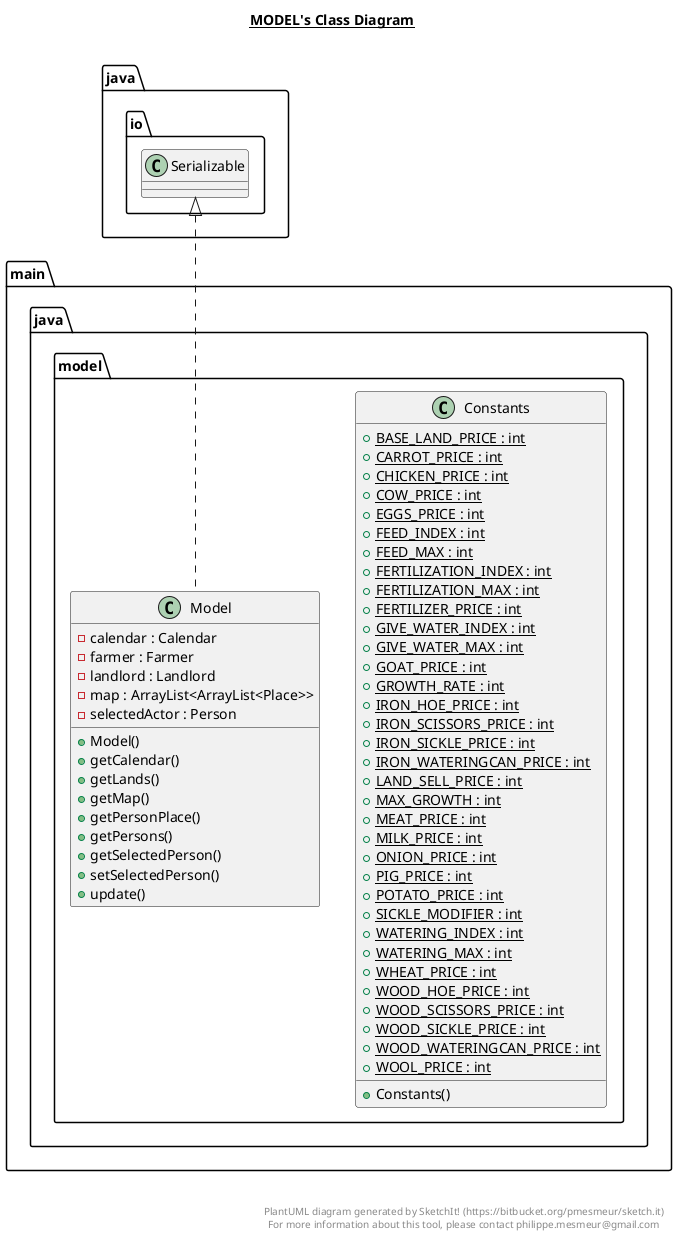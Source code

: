 @startuml

title __MODEL's Class Diagram__\n

  namespace main.java.model {
    class main.java.model.Constants {
        {static} + BASE_LAND_PRICE : int
        {static} + CARROT_PRICE : int
        {static} + CHICKEN_PRICE : int
        {static} + COW_PRICE : int
        {static} + EGGS_PRICE : int
        {static} + FEED_INDEX : int
        {static} + FEED_MAX : int
        {static} + FERTILIZATION_INDEX : int
        {static} + FERTILIZATION_MAX : int
        {static} + FERTILIZER_PRICE : int
        {static} + GIVE_WATER_INDEX : int
        {static} + GIVE_WATER_MAX : int
        {static} + GOAT_PRICE : int
        {static} + GROWTH_RATE : int
        {static} + IRON_HOE_PRICE : int
        {static} + IRON_SCISSORS_PRICE : int
        {static} + IRON_SICKLE_PRICE : int
        {static} + IRON_WATERINGCAN_PRICE : int
        {static} + LAND_SELL_PRICE : int
        {static} + MAX_GROWTH : int
        {static} + MEAT_PRICE : int
        {static} + MILK_PRICE : int
        {static} + ONION_PRICE : int
        {static} + PIG_PRICE : int
        {static} + POTATO_PRICE : int
        {static} + SICKLE_MODIFIER : int
        {static} + WATERING_INDEX : int
        {static} + WATERING_MAX : int
        {static} + WHEAT_PRICE : int
        {static} + WOOD_HOE_PRICE : int
        {static} + WOOD_SCISSORS_PRICE : int
        {static} + WOOD_SICKLE_PRICE : int
        {static} + WOOD_WATERINGCAN_PRICE : int
        {static} + WOOL_PRICE : int
        + Constants()
    }
  }
  

  namespace main.java.model {
    class main.java.model.Model {
        - calendar : Calendar
        - farmer : Farmer
        - landlord : Landlord
        - map : ArrayList<ArrayList<Place>>
        - selectedActor : Person
        + Model()
        + getCalendar()
        + getLands()
        + getMap()
        + getPersonPlace()
        + getPersons()
        + getSelectedPerson()
        + setSelectedPerson()
        + update()
    }
  }
  

  main.java.model.Model .up.|> java.io.Serializable


right footer


PlantUML diagram generated by SketchIt! (https://bitbucket.org/pmesmeur/sketch.it)
For more information about this tool, please contact philippe.mesmeur@gmail.com
endfooter

@enduml
